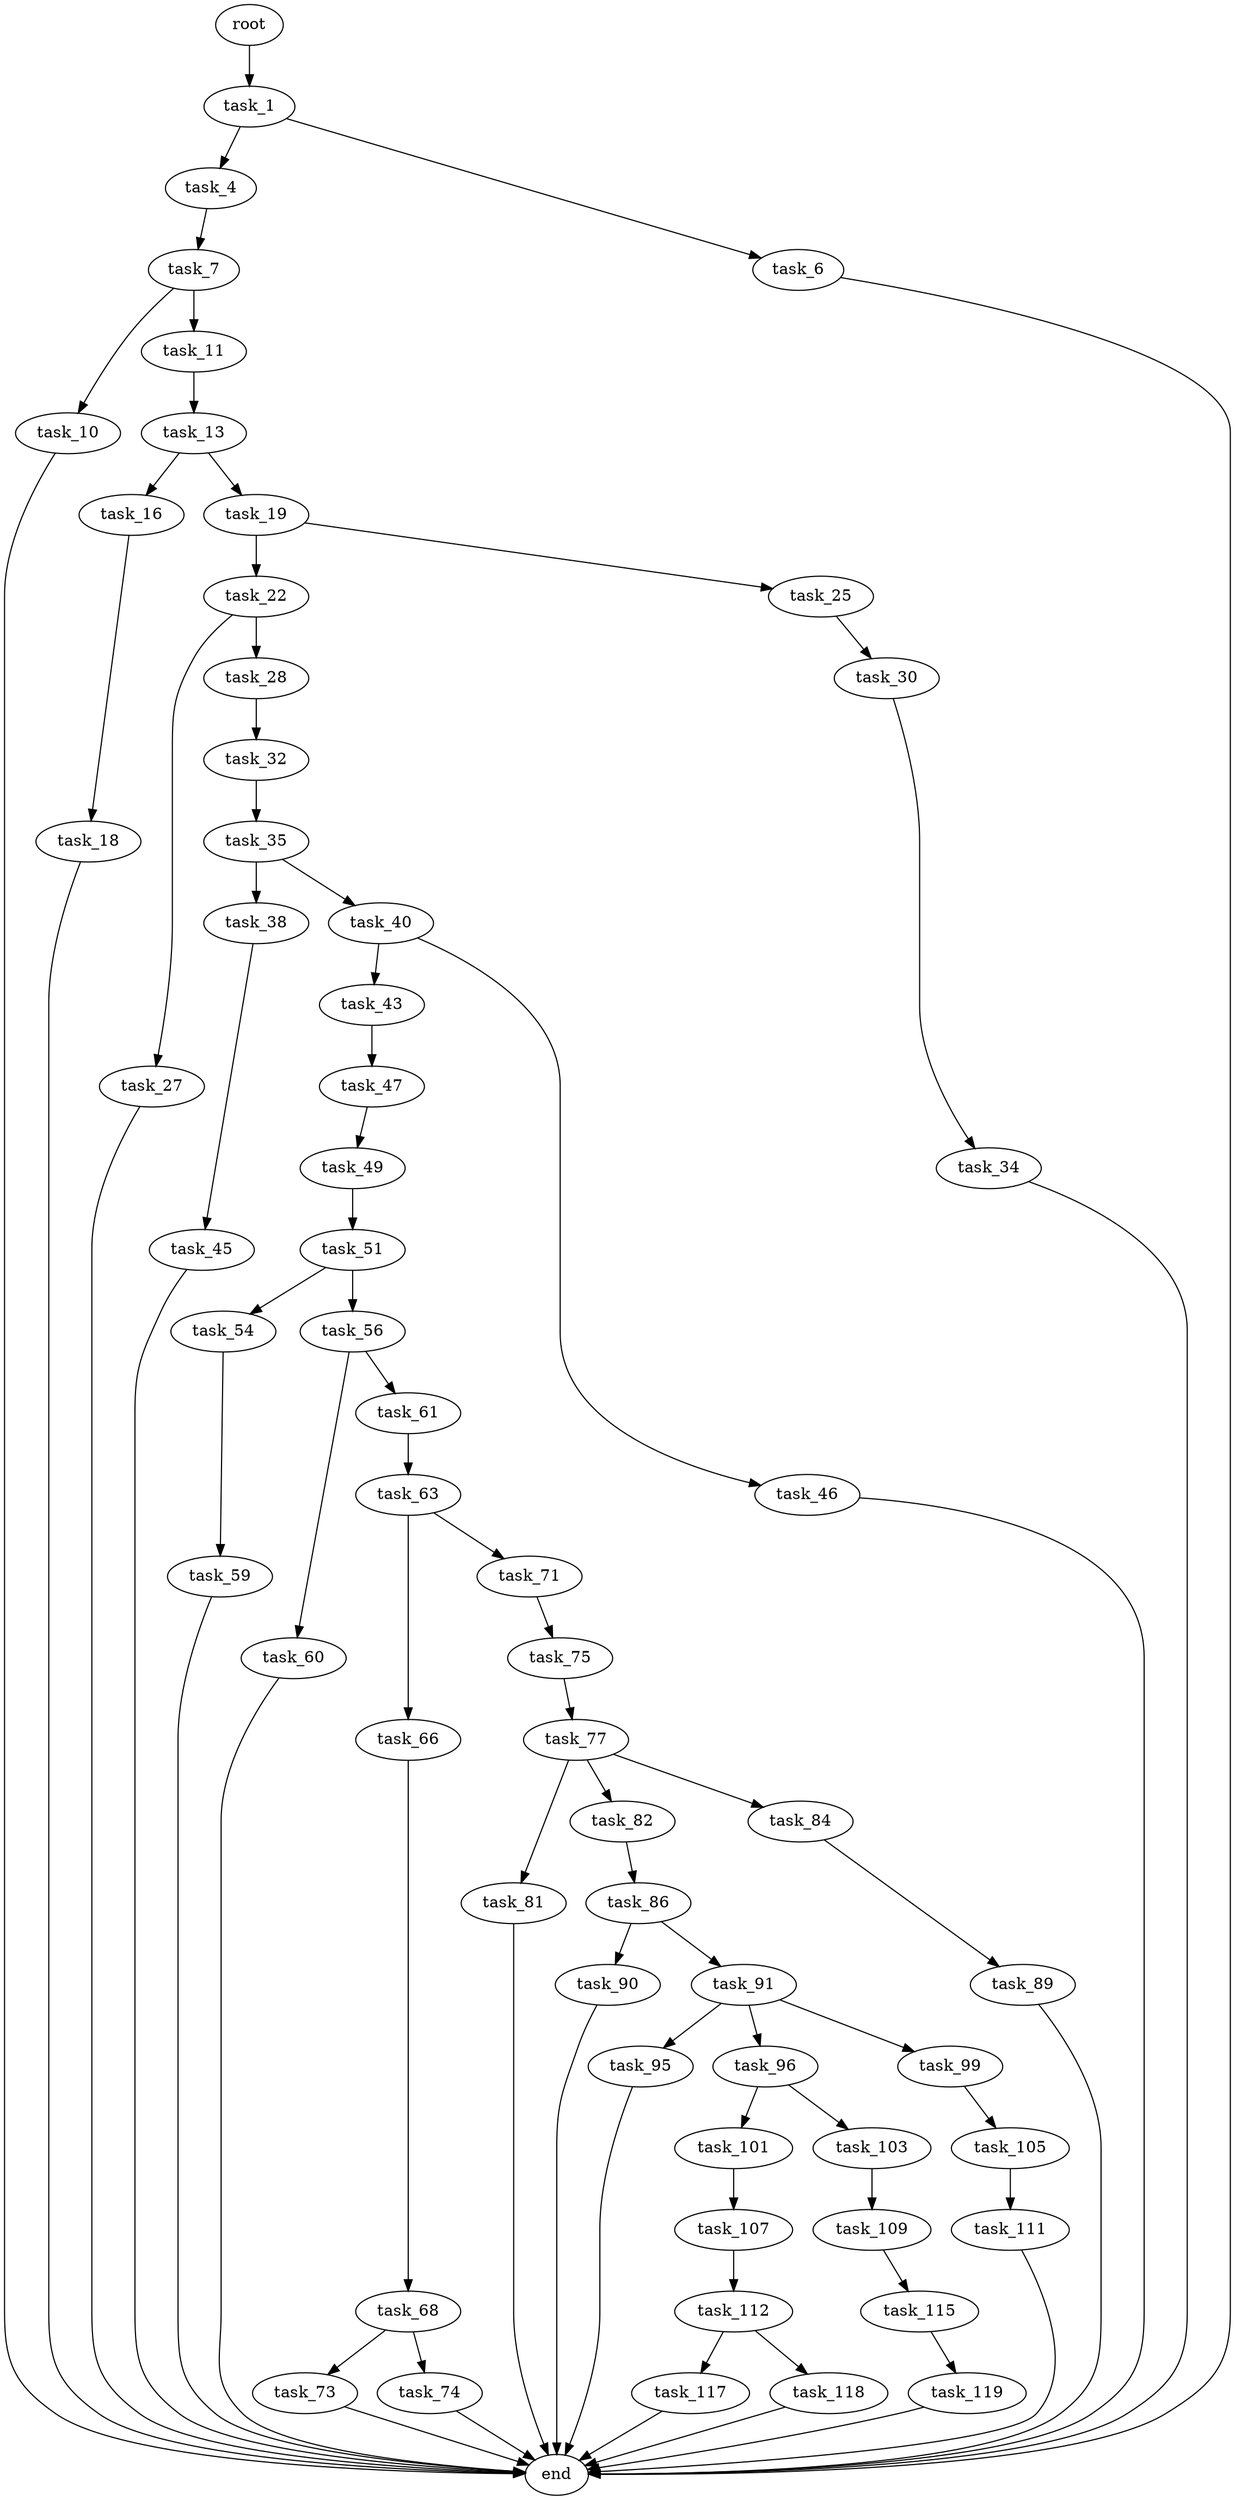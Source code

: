 digraph G {
  root [size="0.000000"];
  task_1 [size="268211371894.000000"];
  task_4 [size="710813501651.000000"];
  task_6 [size="231928233984.000000"];
  task_7 [size="211468129927.000000"];
  task_10 [size="549755813888.000000"];
  task_11 [size="424975725280.000000"];
  task_13 [size="10639130233.000000"];
  task_16 [size="368293445632.000000"];
  task_18 [size="368293445632.000000"];
  task_19 [size="231928233984.000000"];
  task_22 [size="1073741824000.000000"];
  task_25 [size="368293445632.000000"];
  task_27 [size="318589880169.000000"];
  task_28 [size="12430603426.000000"];
  task_30 [size="40850218355.000000"];
  task_32 [size="549755813888.000000"];
  task_34 [size="9858746775.000000"];
  task_35 [size="1073741824000.000000"];
  task_38 [size="28991029248.000000"];
  task_40 [size="5160045517.000000"];
  task_43 [size="2616267986.000000"];
  task_45 [size="22695023760.000000"];
  task_46 [size="4015885099.000000"];
  task_47 [size="1011768009196.000000"];
  task_49 [size="782757789696.000000"];
  task_51 [size="593625243114.000000"];
  task_54 [size="5807252708.000000"];
  task_56 [size="28024335964.000000"];
  task_59 [size="4960107396.000000"];
  task_60 [size="134217728000.000000"];
  task_61 [size="9306294517.000000"];
  task_63 [size="5613919062.000000"];
  task_66 [size="28991029248.000000"];
  task_68 [size="12370262590.000000"];
  task_71 [size="17075537420.000000"];
  task_73 [size="888197016550.000000"];
  task_74 [size="17977834542.000000"];
  task_75 [size="325351264111.000000"];
  task_77 [size="68719476736.000000"];
  task_81 [size="256814890576.000000"];
  task_82 [size="33211420589.000000"];
  task_84 [size="494677116418.000000"];
  task_86 [size="4113865671.000000"];
  task_89 [size="1075133308.000000"];
  task_90 [size="134217728000.000000"];
  task_91 [size="11616162999.000000"];
  task_95 [size="38730237982.000000"];
  task_96 [size="1447905003.000000"];
  task_99 [size="15895968417.000000"];
  task_101 [size="9806204260.000000"];
  task_103 [size="68719476736.000000"];
  task_105 [size="134217728000.000000"];
  task_107 [size="10353681626.000000"];
  task_109 [size="2024429052.000000"];
  task_111 [size="2881368914.000000"];
  task_112 [size="1014886027.000000"];
  task_115 [size="5587158994.000000"];
  task_117 [size="231928233984.000000"];
  task_118 [size="2242661376.000000"];
  task_119 [size="3709057021.000000"];
  end [size="0.000000"];

  root -> task_1 [size="1.000000"];
  task_1 -> task_4 [size="536870912.000000"];
  task_1 -> task_6 [size="536870912.000000"];
  task_4 -> task_7 [size="838860800.000000"];
  task_6 -> end [size="1.000000"];
  task_7 -> task_10 [size="209715200.000000"];
  task_7 -> task_11 [size="209715200.000000"];
  task_10 -> end [size="1.000000"];
  task_11 -> task_13 [size="301989888.000000"];
  task_13 -> task_16 [size="301989888.000000"];
  task_13 -> task_19 [size="301989888.000000"];
  task_16 -> task_18 [size="411041792.000000"];
  task_18 -> end [size="1.000000"];
  task_19 -> task_22 [size="301989888.000000"];
  task_19 -> task_25 [size="301989888.000000"];
  task_22 -> task_27 [size="838860800.000000"];
  task_22 -> task_28 [size="838860800.000000"];
  task_25 -> task_30 [size="411041792.000000"];
  task_27 -> end [size="1.000000"];
  task_28 -> task_32 [size="679477248.000000"];
  task_30 -> task_34 [size="33554432.000000"];
  task_32 -> task_35 [size="536870912.000000"];
  task_34 -> end [size="1.000000"];
  task_35 -> task_38 [size="838860800.000000"];
  task_35 -> task_40 [size="838860800.000000"];
  task_38 -> task_45 [size="75497472.000000"];
  task_40 -> task_43 [size="134217728.000000"];
  task_40 -> task_46 [size="134217728.000000"];
  task_43 -> task_47 [size="134217728.000000"];
  task_45 -> end [size="1.000000"];
  task_46 -> end [size="1.000000"];
  task_47 -> task_49 [size="838860800.000000"];
  task_49 -> task_51 [size="679477248.000000"];
  task_51 -> task_54 [size="679477248.000000"];
  task_51 -> task_56 [size="679477248.000000"];
  task_54 -> task_59 [size="209715200.000000"];
  task_56 -> task_60 [size="679477248.000000"];
  task_56 -> task_61 [size="679477248.000000"];
  task_59 -> end [size="1.000000"];
  task_60 -> end [size="1.000000"];
  task_61 -> task_63 [size="209715200.000000"];
  task_63 -> task_66 [size="679477248.000000"];
  task_63 -> task_71 [size="679477248.000000"];
  task_66 -> task_68 [size="75497472.000000"];
  task_68 -> task_73 [size="209715200.000000"];
  task_68 -> task_74 [size="209715200.000000"];
  task_71 -> task_75 [size="411041792.000000"];
  task_73 -> end [size="1.000000"];
  task_74 -> end [size="1.000000"];
  task_75 -> task_77 [size="209715200.000000"];
  task_77 -> task_81 [size="134217728.000000"];
  task_77 -> task_82 [size="134217728.000000"];
  task_77 -> task_84 [size="134217728.000000"];
  task_81 -> end [size="1.000000"];
  task_82 -> task_86 [size="679477248.000000"];
  task_84 -> task_89 [size="838860800.000000"];
  task_86 -> task_90 [size="134217728.000000"];
  task_86 -> task_91 [size="134217728.000000"];
  task_89 -> end [size="1.000000"];
  task_90 -> end [size="1.000000"];
  task_91 -> task_95 [size="838860800.000000"];
  task_91 -> task_96 [size="838860800.000000"];
  task_91 -> task_99 [size="838860800.000000"];
  task_95 -> end [size="1.000000"];
  task_96 -> task_101 [size="33554432.000000"];
  task_96 -> task_103 [size="33554432.000000"];
  task_99 -> task_105 [size="536870912.000000"];
  task_101 -> task_107 [size="838860800.000000"];
  task_103 -> task_109 [size="134217728.000000"];
  task_105 -> task_111 [size="209715200.000000"];
  task_107 -> task_112 [size="536870912.000000"];
  task_109 -> task_115 [size="33554432.000000"];
  task_111 -> end [size="1.000000"];
  task_112 -> task_117 [size="33554432.000000"];
  task_112 -> task_118 [size="33554432.000000"];
  task_115 -> task_119 [size="536870912.000000"];
  task_117 -> end [size="1.000000"];
  task_118 -> end [size="1.000000"];
  task_119 -> end [size="1.000000"];
}
